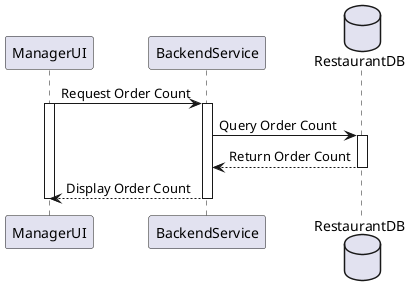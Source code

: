 @startuml
participant ManagerUI as Manager
participant BackendService as Backend
database RestaurantDB as DB

Manager -> Backend : Request Order Count
activate Manager
activate Backend

Backend -> DB : Query Order Count
activate DB

DB --> Backend : Return Order Count
deactivate DB

Backend --> Manager : Display Order Count
deactivate Backend
deactivate Manager

@enduml